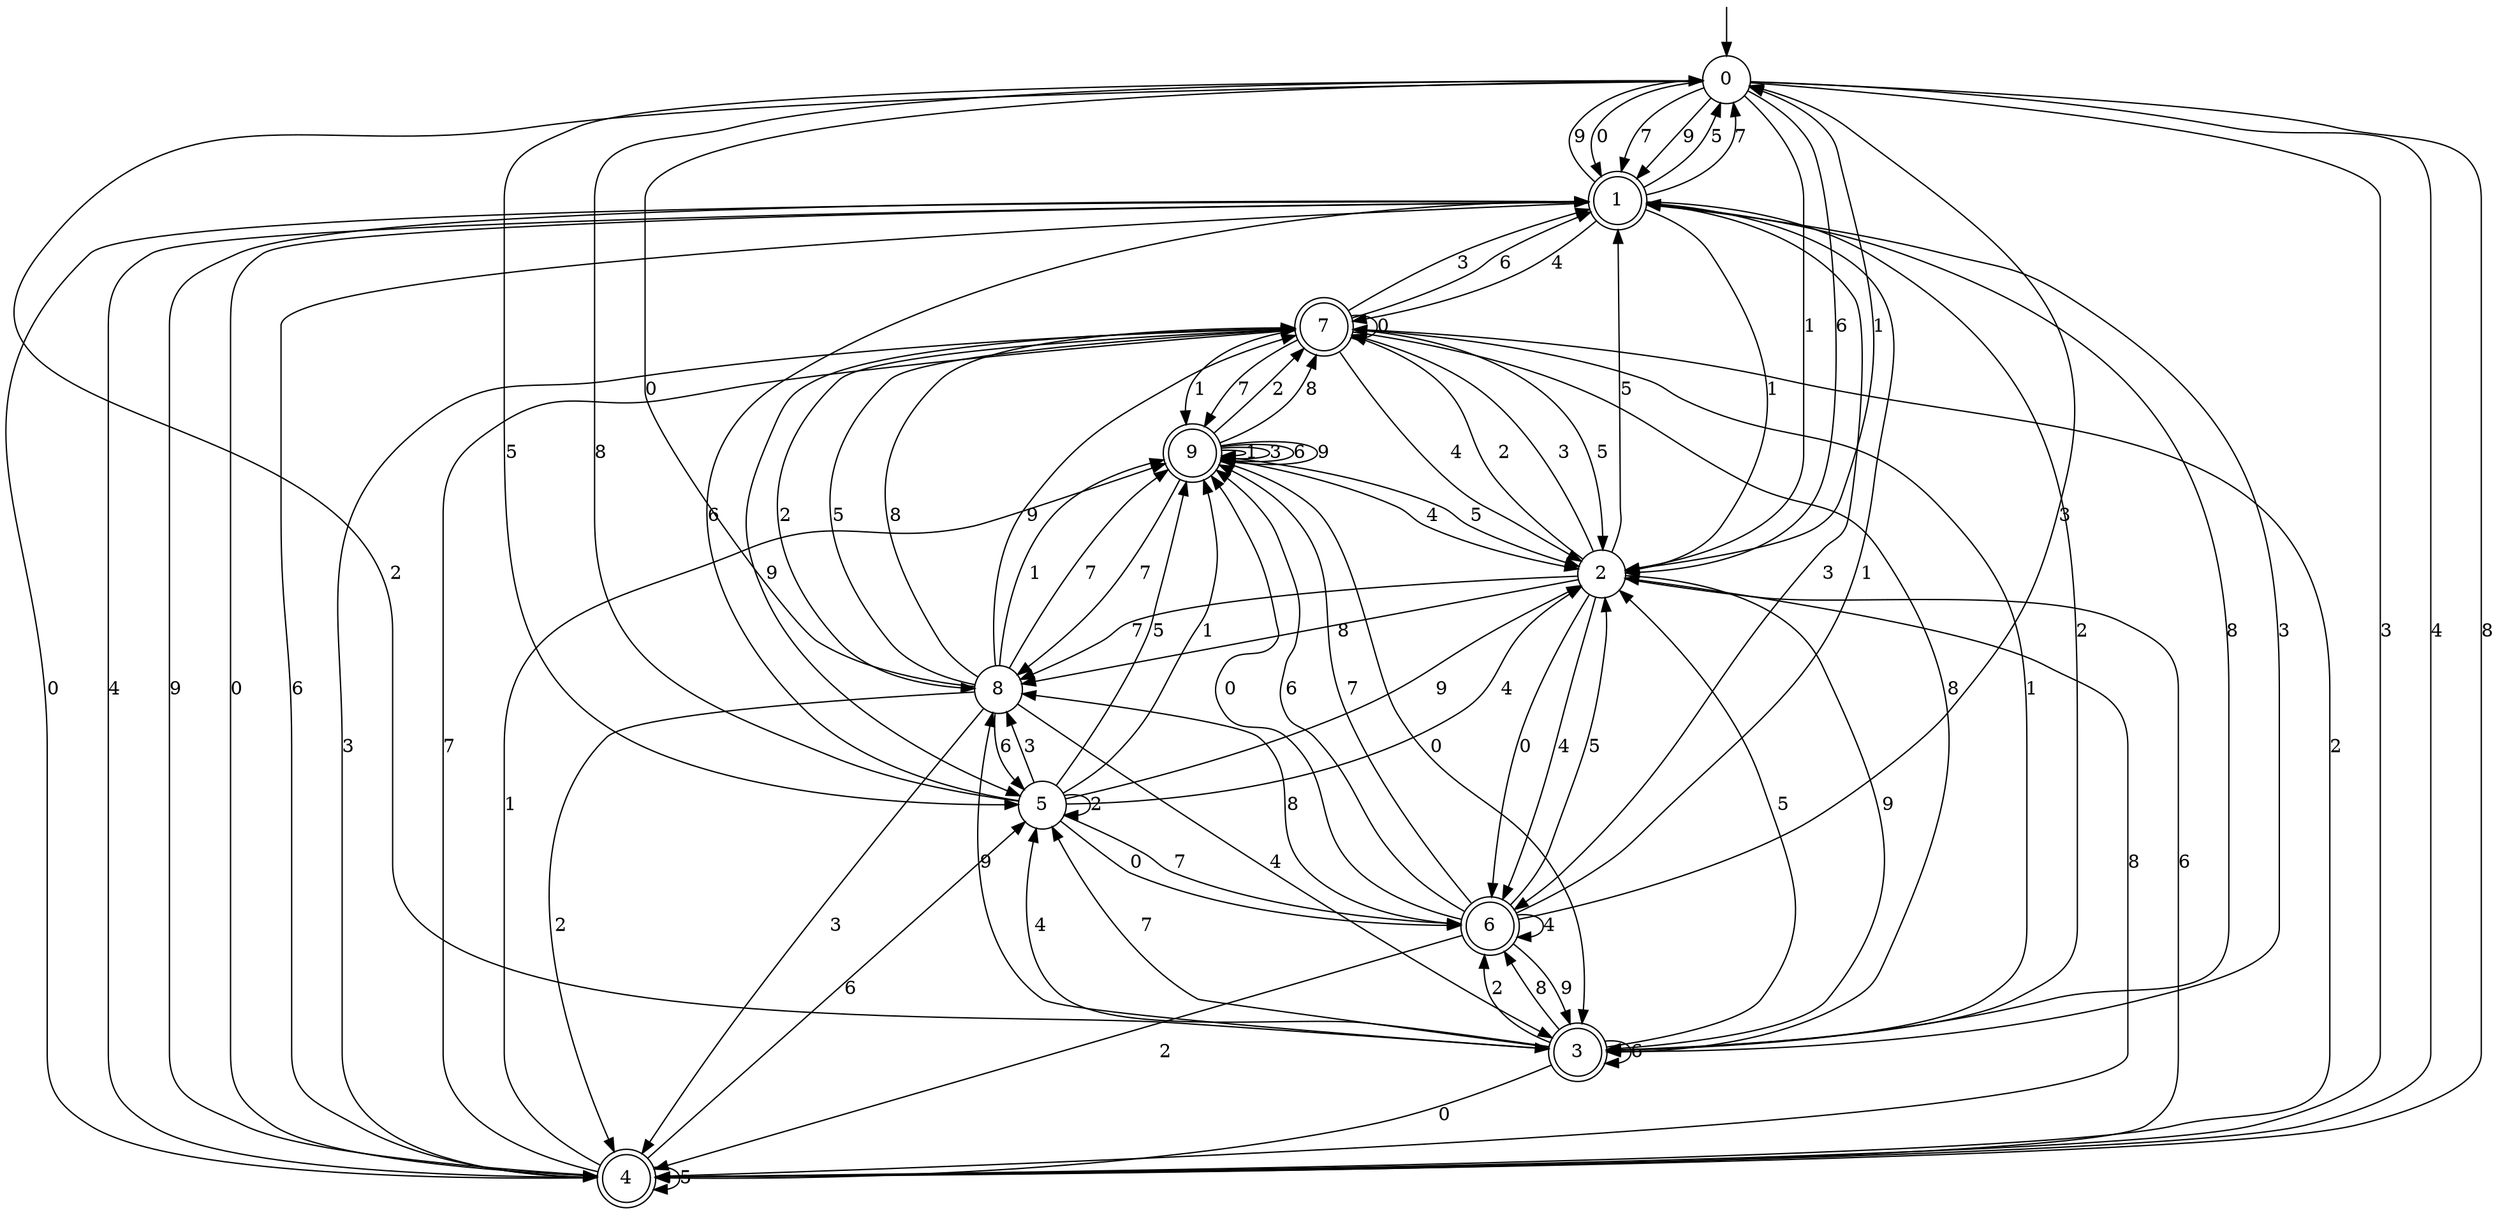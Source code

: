 digraph g {

	s0 [shape="circle" label="0"];
	s1 [shape="doublecircle" label="1"];
	s2 [shape="circle" label="2"];
	s3 [shape="doublecircle" label="3"];
	s4 [shape="doublecircle" label="4"];
	s5 [shape="circle" label="5"];
	s6 [shape="doublecircle" label="6"];
	s7 [shape="doublecircle" label="7"];
	s8 [shape="circle" label="8"];
	s9 [shape="doublecircle" label="9"];
	s0 -> s1 [label="0"];
	s0 -> s2 [label="1"];
	s0 -> s3 [label="2"];
	s0 -> s4 [label="3"];
	s0 -> s4 [label="4"];
	s0 -> s5 [label="5"];
	s0 -> s2 [label="6"];
	s0 -> s1 [label="7"];
	s0 -> s4 [label="8"];
	s0 -> s1 [label="9"];
	s1 -> s4 [label="0"];
	s1 -> s2 [label="1"];
	s1 -> s3 [label="2"];
	s1 -> s6 [label="3"];
	s1 -> s7 [label="4"];
	s1 -> s0 [label="5"];
	s1 -> s4 [label="6"];
	s1 -> s0 [label="7"];
	s1 -> s3 [label="8"];
	s1 -> s0 [label="9"];
	s2 -> s6 [label="0"];
	s2 -> s0 [label="1"];
	s2 -> s7 [label="2"];
	s2 -> s7 [label="3"];
	s2 -> s6 [label="4"];
	s2 -> s1 [label="5"];
	s2 -> s4 [label="6"];
	s2 -> s8 [label="7"];
	s2 -> s8 [label="8"];
	s2 -> s3 [label="9"];
	s3 -> s4 [label="0"];
	s3 -> s7 [label="1"];
	s3 -> s6 [label="2"];
	s3 -> s1 [label="3"];
	s3 -> s5 [label="4"];
	s3 -> s2 [label="5"];
	s3 -> s3 [label="6"];
	s3 -> s5 [label="7"];
	s3 -> s6 [label="8"];
	s3 -> s8 [label="9"];
	s4 -> s1 [label="0"];
	s4 -> s9 [label="1"];
	s4 -> s7 [label="2"];
	s4 -> s7 [label="3"];
	s4 -> s1 [label="4"];
	s4 -> s4 [label="5"];
	s4 -> s5 [label="6"];
	s4 -> s7 [label="7"];
	s4 -> s2 [label="8"];
	s4 -> s1 [label="9"];
	s5 -> s6 [label="0"];
	s5 -> s9 [label="1"];
	s5 -> s5 [label="2"];
	s5 -> s8 [label="3"];
	s5 -> s2 [label="4"];
	s5 -> s9 [label="5"];
	s5 -> s1 [label="6"];
	s5 -> s6 [label="7"];
	s5 -> s0 [label="8"];
	s5 -> s2 [label="9"];
	s6 -> s9 [label="0"];
	s6 -> s1 [label="1"];
	s6 -> s4 [label="2"];
	s6 -> s0 [label="3"];
	s6 -> s6 [label="4"];
	s6 -> s2 [label="5"];
	s6 -> s9 [label="6"];
	s6 -> s9 [label="7"];
	s6 -> s8 [label="8"];
	s6 -> s3 [label="9"];
	s7 -> s7 [label="0"];
	s7 -> s9 [label="1"];
	s7 -> s8 [label="2"];
	s7 -> s1 [label="3"];
	s7 -> s2 [label="4"];
	s7 -> s2 [label="5"];
	s7 -> s1 [label="6"];
	s7 -> s9 [label="7"];
	s7 -> s3 [label="8"];
	s7 -> s5 [label="9"];
	s8 -> s0 [label="0"];
	s8 -> s9 [label="1"];
	s8 -> s4 [label="2"];
	s8 -> s4 [label="3"];
	s8 -> s3 [label="4"];
	s8 -> s7 [label="5"];
	s8 -> s5 [label="6"];
	s8 -> s9 [label="7"];
	s8 -> s7 [label="8"];
	s8 -> s7 [label="9"];
	s9 -> s3 [label="0"];
	s9 -> s9 [label="1"];
	s9 -> s7 [label="2"];
	s9 -> s9 [label="3"];
	s9 -> s2 [label="4"];
	s9 -> s2 [label="5"];
	s9 -> s9 [label="6"];
	s9 -> s8 [label="7"];
	s9 -> s7 [label="8"];
	s9 -> s9 [label="9"];

__start0 [label="" shape="none" width="0" height="0"];
__start0 -> s0;

}
